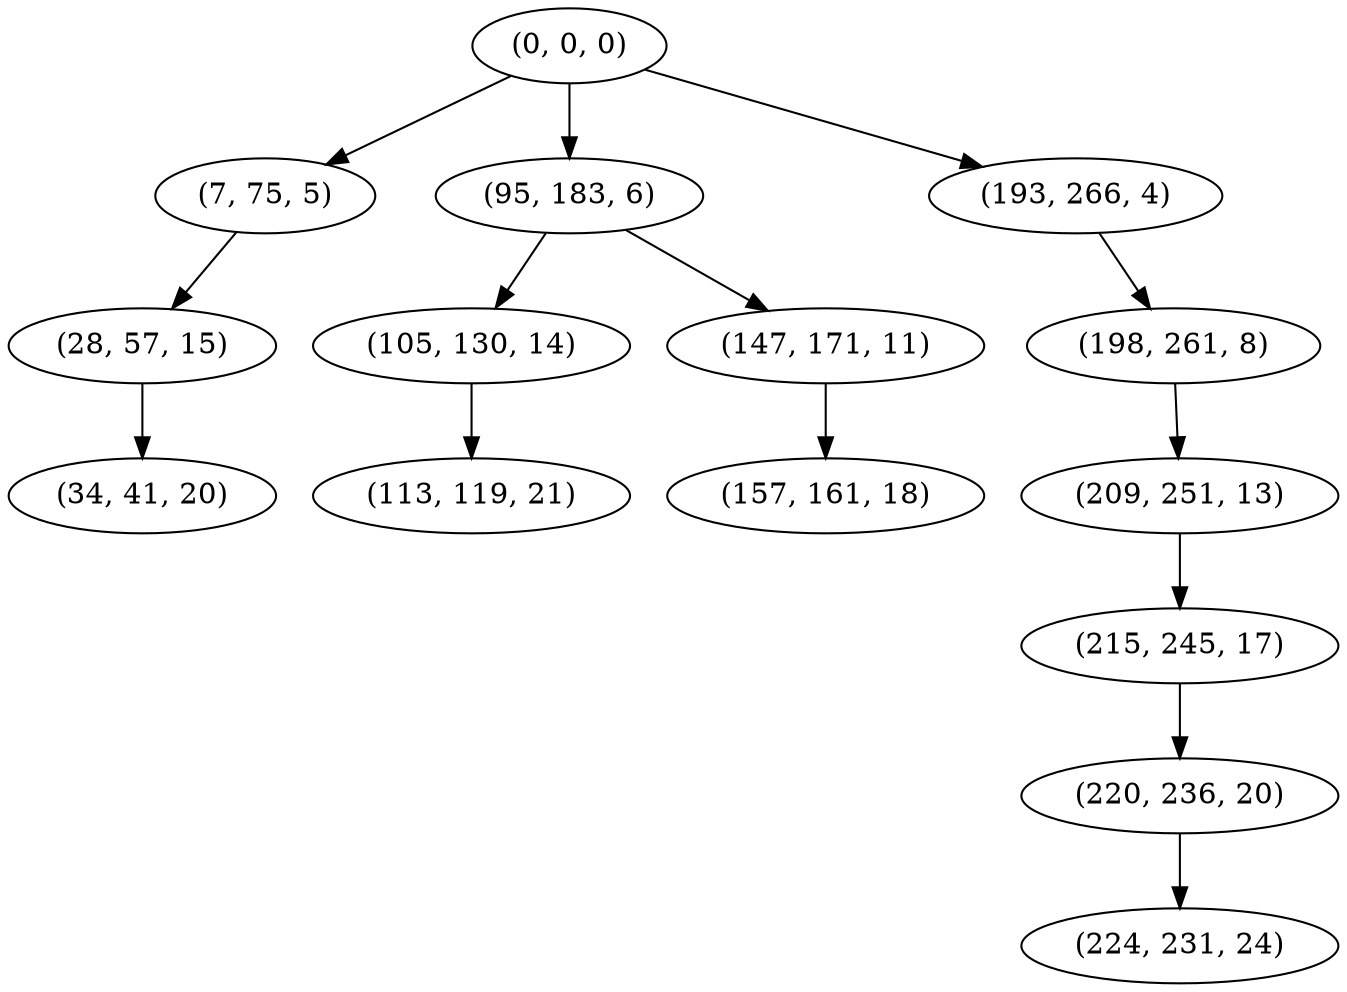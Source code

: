 digraph tree {
    "(0, 0, 0)";
    "(7, 75, 5)";
    "(28, 57, 15)";
    "(34, 41, 20)";
    "(95, 183, 6)";
    "(105, 130, 14)";
    "(113, 119, 21)";
    "(147, 171, 11)";
    "(157, 161, 18)";
    "(193, 266, 4)";
    "(198, 261, 8)";
    "(209, 251, 13)";
    "(215, 245, 17)";
    "(220, 236, 20)";
    "(224, 231, 24)";
    "(0, 0, 0)" -> "(7, 75, 5)";
    "(0, 0, 0)" -> "(95, 183, 6)";
    "(0, 0, 0)" -> "(193, 266, 4)";
    "(7, 75, 5)" -> "(28, 57, 15)";
    "(28, 57, 15)" -> "(34, 41, 20)";
    "(95, 183, 6)" -> "(105, 130, 14)";
    "(95, 183, 6)" -> "(147, 171, 11)";
    "(105, 130, 14)" -> "(113, 119, 21)";
    "(147, 171, 11)" -> "(157, 161, 18)";
    "(193, 266, 4)" -> "(198, 261, 8)";
    "(198, 261, 8)" -> "(209, 251, 13)";
    "(209, 251, 13)" -> "(215, 245, 17)";
    "(215, 245, 17)" -> "(220, 236, 20)";
    "(220, 236, 20)" -> "(224, 231, 24)";
}
